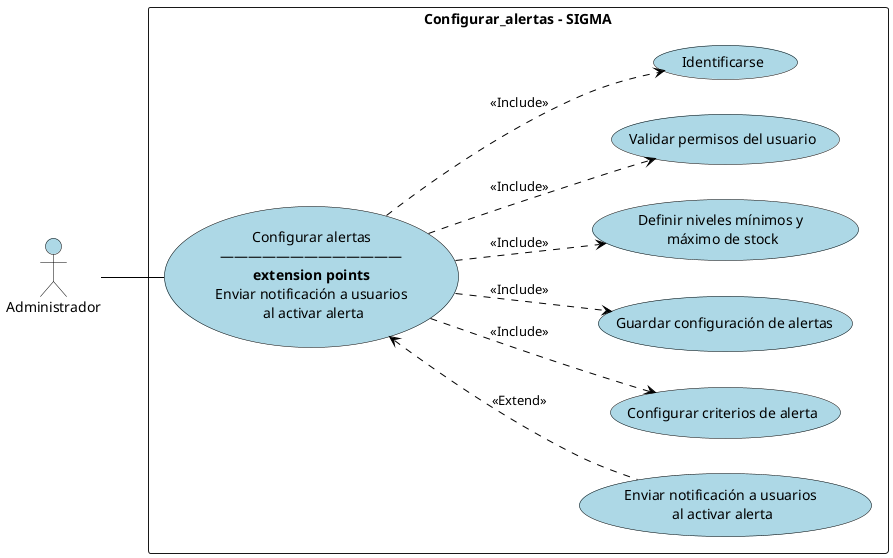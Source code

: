 @startuml ConfigurarAlertas
left to right direction
skinparam backgroundColor White
skinparam usecase {
    BackgroundColor #ADD8E6
    BorderColor Black
    ArrowColor Black
}

actor Administrador

skinparam actor {
    BackgroundColor #ADD8E6
    BorderColor Black
    FontColor Black
}

rectangle "Configurar_alertas - SIGMA" {
    usecase "Configurar alertas\n―――――――――――――\n<b>extension points</b>\nEnviar notificación a usuarios\n al activar alerta" as CU
    usecase "Enviar notificación a usuarios \nal activar alerta" as EN
    usecase "Configurar criterios de alerta" as CC
    usecase "Guardar configuración de alertas" as GC
    usecase "Definir niveles mínimos y \nmáximo de stock" as DN
    usecase "Validar permisos del usuario" as VP
    usecase "Identificarse" as ID
}

Administrador -- CU

CU ..> (ID) : <<Include>>
CU ..> (VP) : <<Include>>
CU ..> (DN) : <<Include>>
CU ..> (GC) : <<Include>>
CU ..> (CC) : <<Include>>
CU <.. (EN) : <<Extend>>

@enduml
